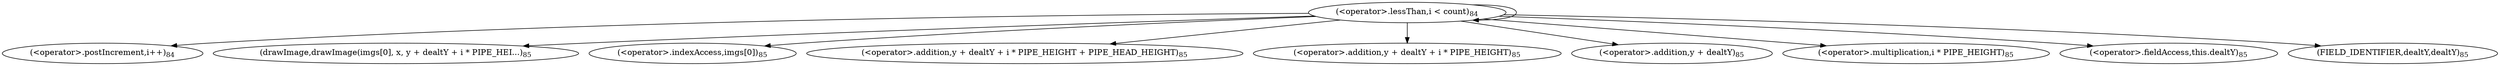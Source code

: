 digraph "drawHoverHard" {  
"205" [label = <(&lt;operator&gt;.lessThan,i &lt; count)<SUB>84</SUB>> ]
"208" [label = <(&lt;operator&gt;.postIncrement,i++)<SUB>84</SUB>> ]
"211" [label = <(drawImage,drawImage(imgs[0], x, y + dealtY + i * PIPE_HEI...)<SUB>85</SUB>> ]
"213" [label = <(&lt;operator&gt;.indexAccess,imgs[0])<SUB>85</SUB>> ]
"217" [label = <(&lt;operator&gt;.addition,y + dealtY + i * PIPE_HEIGHT + PIPE_HEAD_HEIGHT)<SUB>85</SUB>> ]
"218" [label = <(&lt;operator&gt;.addition,y + dealtY + i * PIPE_HEIGHT)<SUB>85</SUB>> ]
"219" [label = <(&lt;operator&gt;.addition,y + dealtY)<SUB>85</SUB>> ]
"224" [label = <(&lt;operator&gt;.multiplication,i * PIPE_HEIGHT)<SUB>85</SUB>> ]
"221" [label = <(&lt;operator&gt;.fieldAccess,this.dealtY)<SUB>85</SUB>> ]
"223" [label = <(FIELD_IDENTIFIER,dealtY,dealtY)<SUB>85</SUB>> ]
  "205" -> "217" 
  "205" -> "208" 
  "205" -> "221" 
  "205" -> "224" 
  "205" -> "211" 
  "205" -> "223" 
  "205" -> "218" 
  "205" -> "205" 
  "205" -> "219" 
  "205" -> "213" 
}
